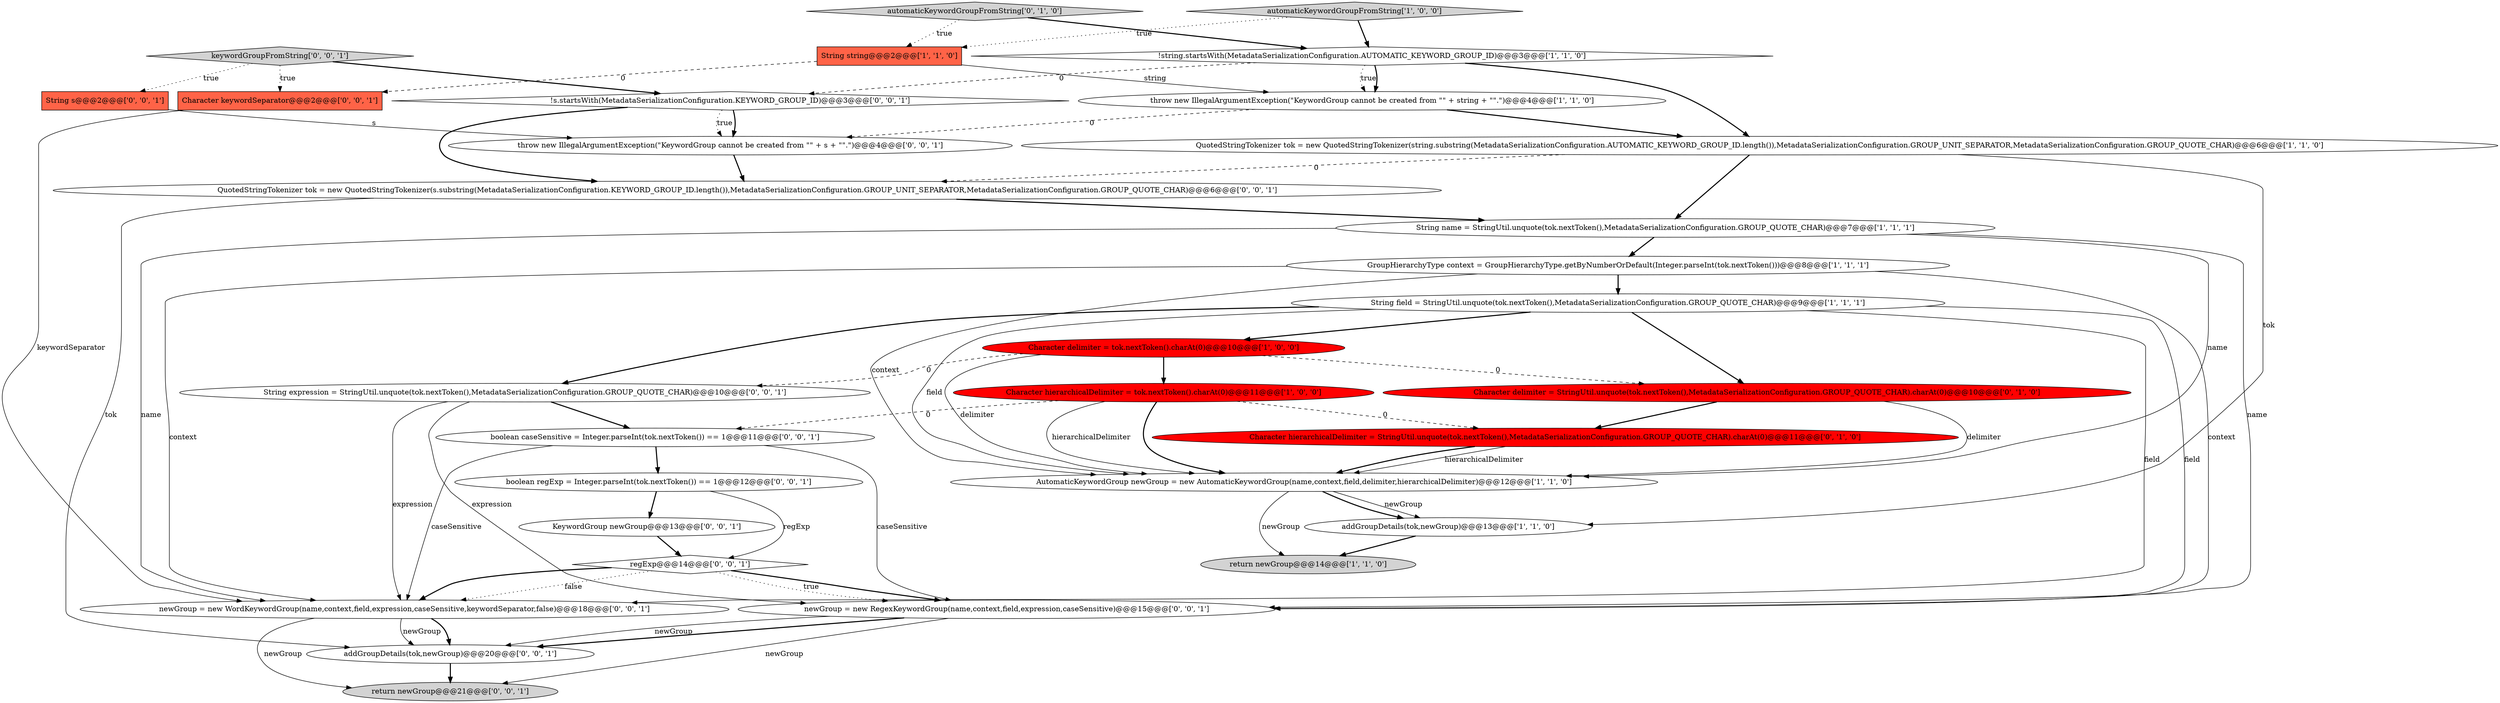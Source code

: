 digraph {
25 [style = filled, label = "newGroup = new RegexKeywordGroup(name,context,field,expression,caseSensitive)@@@15@@@['0', '0', '1']", fillcolor = white, shape = ellipse image = "AAA0AAABBB3BBB"];
15 [style = filled, label = "Character delimiter = StringUtil.unquote(tok.nextToken(),MetadataSerializationConfiguration.GROUP_QUOTE_CHAR).charAt(0)@@@10@@@['0', '1', '0']", fillcolor = red, shape = ellipse image = "AAA1AAABBB2BBB"];
29 [style = filled, label = "KeywordGroup newGroup@@@13@@@['0', '0', '1']", fillcolor = white, shape = ellipse image = "AAA0AAABBB3BBB"];
4 [style = filled, label = "QuotedStringTokenizer tok = new QuotedStringTokenizer(string.substring(MetadataSerializationConfiguration.AUTOMATIC_KEYWORD_GROUP_ID.length()),MetadataSerializationConfiguration.GROUP_UNIT_SEPARATOR,MetadataSerializationConfiguration.GROUP_QUOTE_CHAR)@@@6@@@['1', '1', '0']", fillcolor = white, shape = ellipse image = "AAA0AAABBB1BBB"];
18 [style = filled, label = "String s@@@2@@@['0', '0', '1']", fillcolor = tomato, shape = box image = "AAA0AAABBB3BBB"];
16 [style = filled, label = "throw new IllegalArgumentException(\"KeywordGroup cannot be created from \"\" + s + \"\".\")@@@4@@@['0', '0', '1']", fillcolor = white, shape = ellipse image = "AAA0AAABBB3BBB"];
22 [style = filled, label = "!s.startsWith(MetadataSerializationConfiguration.KEYWORD_GROUP_ID)@@@3@@@['0', '0', '1']", fillcolor = white, shape = diamond image = "AAA0AAABBB3BBB"];
23 [style = filled, label = "newGroup = new WordKeywordGroup(name,context,field,expression,caseSensitive,keywordSeparator,false)@@@18@@@['0', '0', '1']", fillcolor = white, shape = ellipse image = "AAA0AAABBB3BBB"];
10 [style = filled, label = "addGroupDetails(tok,newGroup)@@@13@@@['1', '1', '0']", fillcolor = white, shape = ellipse image = "AAA0AAABBB1BBB"];
0 [style = filled, label = "Character delimiter = tok.nextToken().charAt(0)@@@10@@@['1', '0', '0']", fillcolor = red, shape = ellipse image = "AAA1AAABBB1BBB"];
17 [style = filled, label = "String expression = StringUtil.unquote(tok.nextToken(),MetadataSerializationConfiguration.GROUP_QUOTE_CHAR)@@@10@@@['0', '0', '1']", fillcolor = white, shape = ellipse image = "AAA0AAABBB3BBB"];
5 [style = filled, label = "return newGroup@@@14@@@['1', '1', '0']", fillcolor = lightgray, shape = ellipse image = "AAA0AAABBB1BBB"];
9 [style = filled, label = "GroupHierarchyType context = GroupHierarchyType.getByNumberOrDefault(Integer.parseInt(tok.nextToken()))@@@8@@@['1', '1', '1']", fillcolor = white, shape = ellipse image = "AAA0AAABBB1BBB"];
28 [style = filled, label = "regExp@@@14@@@['0', '0', '1']", fillcolor = white, shape = diamond image = "AAA0AAABBB3BBB"];
24 [style = filled, label = "boolean caseSensitive = Integer.parseInt(tok.nextToken()) == 1@@@11@@@['0', '0', '1']", fillcolor = white, shape = ellipse image = "AAA0AAABBB3BBB"];
20 [style = filled, label = "QuotedStringTokenizer tok = new QuotedStringTokenizer(s.substring(MetadataSerializationConfiguration.KEYWORD_GROUP_ID.length()),MetadataSerializationConfiguration.GROUP_UNIT_SEPARATOR,MetadataSerializationConfiguration.GROUP_QUOTE_CHAR)@@@6@@@['0', '0', '1']", fillcolor = white, shape = ellipse image = "AAA0AAABBB3BBB"];
27 [style = filled, label = "addGroupDetails(tok,newGroup)@@@20@@@['0', '0', '1']", fillcolor = white, shape = ellipse image = "AAA0AAABBB3BBB"];
21 [style = filled, label = "return newGroup@@@21@@@['0', '0', '1']", fillcolor = lightgray, shape = ellipse image = "AAA0AAABBB3BBB"];
30 [style = filled, label = "Character keywordSeparator@@@2@@@['0', '0', '1']", fillcolor = tomato, shape = box image = "AAA0AAABBB3BBB"];
19 [style = filled, label = "boolean regExp = Integer.parseInt(tok.nextToken()) == 1@@@12@@@['0', '0', '1']", fillcolor = white, shape = ellipse image = "AAA0AAABBB3BBB"];
6 [style = filled, label = "String field = StringUtil.unquote(tok.nextToken(),MetadataSerializationConfiguration.GROUP_QUOTE_CHAR)@@@9@@@['1', '1', '1']", fillcolor = white, shape = ellipse image = "AAA0AAABBB1BBB"];
13 [style = filled, label = "automaticKeywordGroupFromString['0', '1', '0']", fillcolor = lightgray, shape = diamond image = "AAA0AAABBB2BBB"];
7 [style = filled, label = "throw new IllegalArgumentException(\"KeywordGroup cannot be created from \"\" + string + \"\".\")@@@4@@@['1', '1', '0']", fillcolor = white, shape = ellipse image = "AAA0AAABBB1BBB"];
1 [style = filled, label = "AutomaticKeywordGroup newGroup = new AutomaticKeywordGroup(name,context,field,delimiter,hierarchicalDelimiter)@@@12@@@['1', '1', '0']", fillcolor = white, shape = ellipse image = "AAA0AAABBB1BBB"];
26 [style = filled, label = "keywordGroupFromString['0', '0', '1']", fillcolor = lightgray, shape = diamond image = "AAA0AAABBB3BBB"];
2 [style = filled, label = "!string.startsWith(MetadataSerializationConfiguration.AUTOMATIC_KEYWORD_GROUP_ID)@@@3@@@['1', '1', '0']", fillcolor = white, shape = diamond image = "AAA0AAABBB1BBB"];
3 [style = filled, label = "String name = StringUtil.unquote(tok.nextToken(),MetadataSerializationConfiguration.GROUP_QUOTE_CHAR)@@@7@@@['1', '1', '1']", fillcolor = white, shape = ellipse image = "AAA0AAABBB1BBB"];
12 [style = filled, label = "String string@@@2@@@['1', '1', '0']", fillcolor = tomato, shape = box image = "AAA0AAABBB1BBB"];
14 [style = filled, label = "Character hierarchicalDelimiter = StringUtil.unquote(tok.nextToken(),MetadataSerializationConfiguration.GROUP_QUOTE_CHAR).charAt(0)@@@11@@@['0', '1', '0']", fillcolor = red, shape = ellipse image = "AAA1AAABBB2BBB"];
11 [style = filled, label = "Character hierarchicalDelimiter = tok.nextToken().charAt(0)@@@11@@@['1', '0', '0']", fillcolor = red, shape = ellipse image = "AAA1AAABBB1BBB"];
8 [style = filled, label = "automaticKeywordGroupFromString['1', '0', '0']", fillcolor = lightgray, shape = diamond image = "AAA0AAABBB1BBB"];
6->17 [style = bold, label=""];
19->28 [style = solid, label="regExp"];
6->25 [style = solid, label="field"];
4->3 [style = bold, label=""];
11->1 [style = solid, label="hierarchicalDelimiter"];
24->19 [style = bold, label=""];
15->14 [style = bold, label=""];
23->27 [style = bold, label=""];
13->12 [style = dotted, label="true"];
11->1 [style = bold, label=""];
22->16 [style = bold, label=""];
15->1 [style = solid, label="delimiter"];
25->21 [style = solid, label="newGroup"];
19->29 [style = bold, label=""];
7->16 [style = dashed, label="0"];
28->25 [style = dotted, label="true"];
1->10 [style = solid, label="newGroup"];
23->27 [style = solid, label="newGroup"];
6->1 [style = solid, label="field"];
1->5 [style = solid, label="newGroup"];
18->16 [style = solid, label="s"];
3->1 [style = solid, label="name"];
0->11 [style = bold, label=""];
0->15 [style = dashed, label="0"];
17->25 [style = solid, label="expression"];
6->0 [style = bold, label=""];
20->3 [style = bold, label=""];
3->25 [style = solid, label="name"];
7->4 [style = bold, label=""];
12->30 [style = dashed, label="0"];
9->23 [style = solid, label="context"];
30->23 [style = solid, label="keywordSeparator"];
2->4 [style = bold, label=""];
0->17 [style = dashed, label="0"];
14->1 [style = solid, label="hierarchicalDelimiter"];
6->15 [style = bold, label=""];
14->1 [style = bold, label=""];
9->6 [style = bold, label=""];
26->22 [style = bold, label=""];
29->28 [style = bold, label=""];
3->9 [style = bold, label=""];
25->27 [style = bold, label=""];
17->24 [style = bold, label=""];
12->7 [style = solid, label="string"];
8->12 [style = dotted, label="true"];
10->5 [style = bold, label=""];
8->2 [style = bold, label=""];
17->23 [style = solid, label="expression"];
3->23 [style = solid, label="name"];
26->30 [style = dotted, label="true"];
22->20 [style = bold, label=""];
28->23 [style = bold, label=""];
4->20 [style = dashed, label="0"];
2->7 [style = dotted, label="true"];
22->16 [style = dotted, label="true"];
11->14 [style = dashed, label="0"];
9->25 [style = solid, label="context"];
25->27 [style = solid, label="newGroup"];
11->24 [style = dashed, label="0"];
0->1 [style = solid, label="delimiter"];
28->25 [style = bold, label=""];
20->27 [style = solid, label="tok"];
24->25 [style = solid, label="caseSensitive"];
26->18 [style = dotted, label="true"];
2->7 [style = bold, label=""];
28->23 [style = dotted, label="false"];
6->23 [style = solid, label="field"];
4->10 [style = solid, label="tok"];
9->1 [style = solid, label="context"];
24->23 [style = solid, label="caseSensitive"];
23->21 [style = solid, label="newGroup"];
1->10 [style = bold, label=""];
16->20 [style = bold, label=""];
27->21 [style = bold, label=""];
2->22 [style = dashed, label="0"];
13->2 [style = bold, label=""];
}
